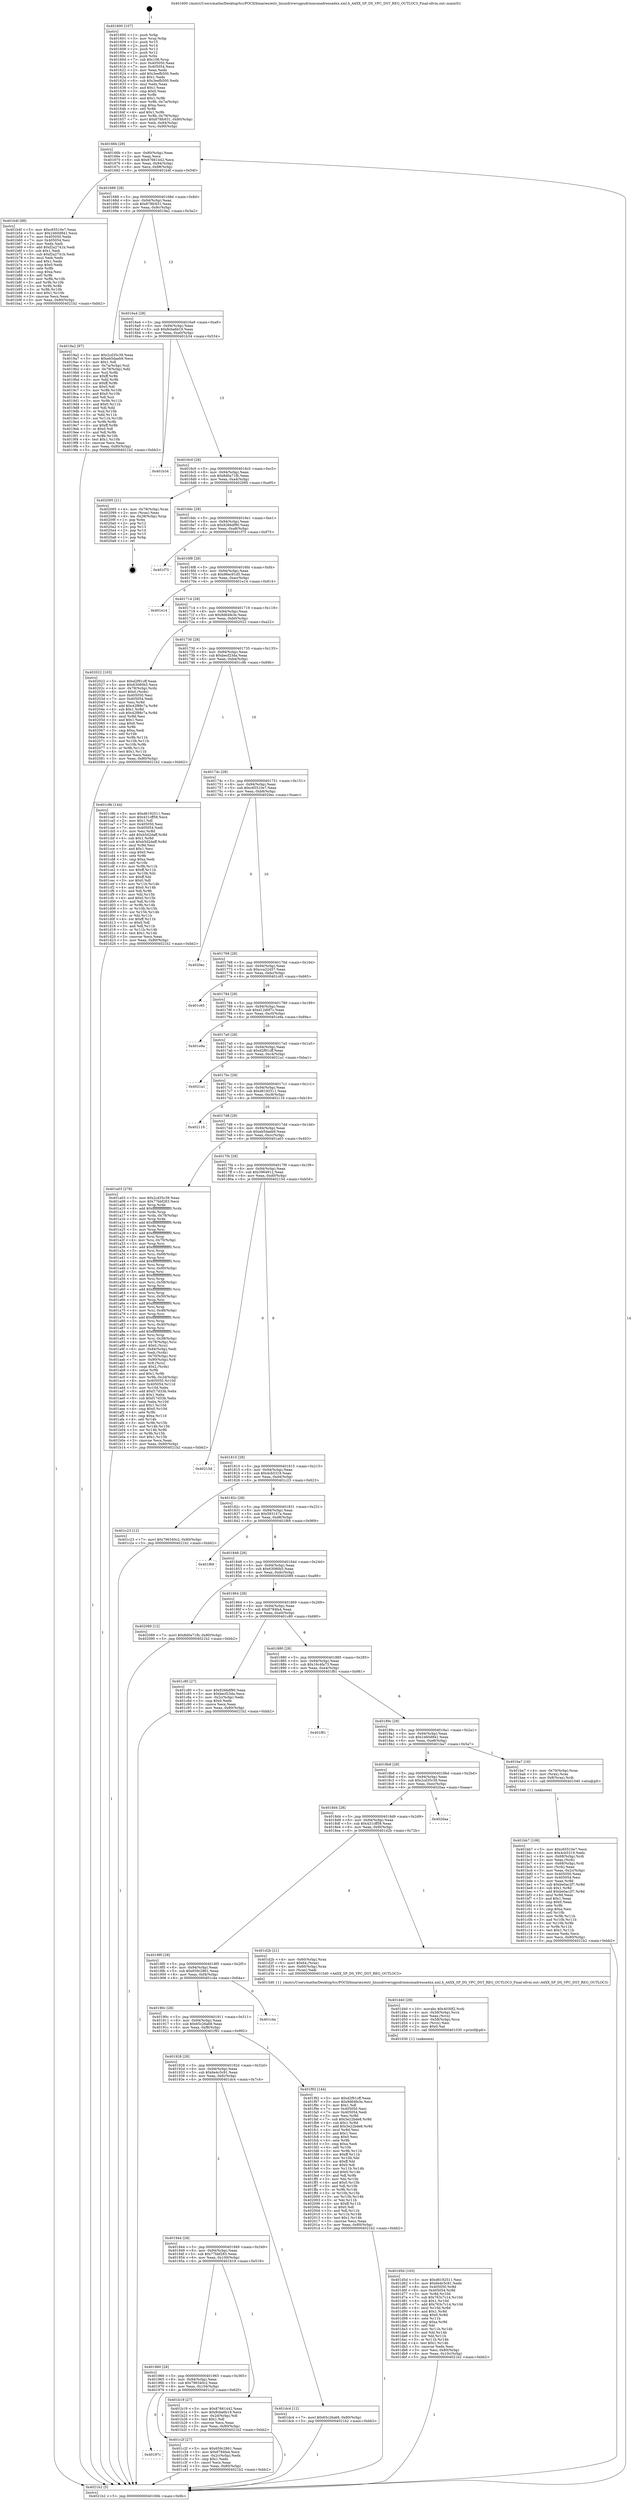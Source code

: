 digraph "0x401600" {
  label = "0x401600 (/mnt/c/Users/mathe/Desktop/tcc/POCII/binaries/extr_linuxdriversgpudrmmsmadrenoa4xx.xml.h_A4XX_SP_DS_VPC_DST_REG_OUTLOC3_Final-ollvm.out::main(0))"
  labelloc = "t"
  node[shape=record]

  Entry [label="",width=0.3,height=0.3,shape=circle,fillcolor=black,style=filled]
  "0x40166b" [label="{
     0x40166b [29]\l
     | [instrs]\l
     &nbsp;&nbsp;0x40166b \<+3\>: mov -0x80(%rbp),%eax\l
     &nbsp;&nbsp;0x40166e \<+2\>: mov %eax,%ecx\l
     &nbsp;&nbsp;0x401670 \<+6\>: sub $0x87661442,%ecx\l
     &nbsp;&nbsp;0x401676 \<+6\>: mov %eax,-0x94(%rbp)\l
     &nbsp;&nbsp;0x40167c \<+6\>: mov %ecx,-0x98(%rbp)\l
     &nbsp;&nbsp;0x401682 \<+6\>: je 0000000000401b4f \<main+0x54f\>\l
  }"]
  "0x401b4f" [label="{
     0x401b4f [88]\l
     | [instrs]\l
     &nbsp;&nbsp;0x401b4f \<+5\>: mov $0xc65510e7,%eax\l
     &nbsp;&nbsp;0x401b54 \<+5\>: mov $0x2460d941,%ecx\l
     &nbsp;&nbsp;0x401b59 \<+7\>: mov 0x405050,%edx\l
     &nbsp;&nbsp;0x401b60 \<+7\>: mov 0x405054,%esi\l
     &nbsp;&nbsp;0x401b67 \<+2\>: mov %edx,%edi\l
     &nbsp;&nbsp;0x401b69 \<+6\>: add $0xf2a2741b,%edi\l
     &nbsp;&nbsp;0x401b6f \<+3\>: sub $0x1,%edi\l
     &nbsp;&nbsp;0x401b72 \<+6\>: sub $0xf2a2741b,%edi\l
     &nbsp;&nbsp;0x401b78 \<+3\>: imul %edi,%edx\l
     &nbsp;&nbsp;0x401b7b \<+3\>: and $0x1,%edx\l
     &nbsp;&nbsp;0x401b7e \<+3\>: cmp $0x0,%edx\l
     &nbsp;&nbsp;0x401b81 \<+4\>: sete %r8b\l
     &nbsp;&nbsp;0x401b85 \<+3\>: cmp $0xa,%esi\l
     &nbsp;&nbsp;0x401b88 \<+4\>: setl %r9b\l
     &nbsp;&nbsp;0x401b8c \<+3\>: mov %r8b,%r10b\l
     &nbsp;&nbsp;0x401b8f \<+3\>: and %r9b,%r10b\l
     &nbsp;&nbsp;0x401b92 \<+3\>: xor %r9b,%r8b\l
     &nbsp;&nbsp;0x401b95 \<+3\>: or %r8b,%r10b\l
     &nbsp;&nbsp;0x401b98 \<+4\>: test $0x1,%r10b\l
     &nbsp;&nbsp;0x401b9c \<+3\>: cmovne %ecx,%eax\l
     &nbsp;&nbsp;0x401b9f \<+3\>: mov %eax,-0x80(%rbp)\l
     &nbsp;&nbsp;0x401ba2 \<+5\>: jmp 00000000004021b2 \<main+0xbb2\>\l
  }"]
  "0x401688" [label="{
     0x401688 [28]\l
     | [instrs]\l
     &nbsp;&nbsp;0x401688 \<+5\>: jmp 000000000040168d \<main+0x8d\>\l
     &nbsp;&nbsp;0x40168d \<+6\>: mov -0x94(%rbp),%eax\l
     &nbsp;&nbsp;0x401693 \<+5\>: sub $0x878fc631,%eax\l
     &nbsp;&nbsp;0x401698 \<+6\>: mov %eax,-0x9c(%rbp)\l
     &nbsp;&nbsp;0x40169e \<+6\>: je 00000000004019a2 \<main+0x3a2\>\l
  }"]
  Exit [label="",width=0.3,height=0.3,shape=circle,fillcolor=black,style=filled,peripheries=2]
  "0x4019a2" [label="{
     0x4019a2 [97]\l
     | [instrs]\l
     &nbsp;&nbsp;0x4019a2 \<+5\>: mov $0x2cd35c39,%eax\l
     &nbsp;&nbsp;0x4019a7 \<+5\>: mov $0xeb5daeb9,%ecx\l
     &nbsp;&nbsp;0x4019ac \<+2\>: mov $0x1,%dl\l
     &nbsp;&nbsp;0x4019ae \<+4\>: mov -0x7a(%rbp),%sil\l
     &nbsp;&nbsp;0x4019b2 \<+4\>: mov -0x79(%rbp),%dil\l
     &nbsp;&nbsp;0x4019b6 \<+3\>: mov %sil,%r8b\l
     &nbsp;&nbsp;0x4019b9 \<+4\>: xor $0xff,%r8b\l
     &nbsp;&nbsp;0x4019bd \<+3\>: mov %dil,%r9b\l
     &nbsp;&nbsp;0x4019c0 \<+4\>: xor $0xff,%r9b\l
     &nbsp;&nbsp;0x4019c4 \<+3\>: xor $0x0,%dl\l
     &nbsp;&nbsp;0x4019c7 \<+3\>: mov %r8b,%r10b\l
     &nbsp;&nbsp;0x4019ca \<+4\>: and $0x0,%r10b\l
     &nbsp;&nbsp;0x4019ce \<+3\>: and %dl,%sil\l
     &nbsp;&nbsp;0x4019d1 \<+3\>: mov %r9b,%r11b\l
     &nbsp;&nbsp;0x4019d4 \<+4\>: and $0x0,%r11b\l
     &nbsp;&nbsp;0x4019d8 \<+3\>: and %dl,%dil\l
     &nbsp;&nbsp;0x4019db \<+3\>: or %sil,%r10b\l
     &nbsp;&nbsp;0x4019de \<+3\>: or %dil,%r11b\l
     &nbsp;&nbsp;0x4019e1 \<+3\>: xor %r11b,%r10b\l
     &nbsp;&nbsp;0x4019e4 \<+3\>: or %r9b,%r8b\l
     &nbsp;&nbsp;0x4019e7 \<+4\>: xor $0xff,%r8b\l
     &nbsp;&nbsp;0x4019eb \<+3\>: or $0x0,%dl\l
     &nbsp;&nbsp;0x4019ee \<+3\>: and %dl,%r8b\l
     &nbsp;&nbsp;0x4019f1 \<+3\>: or %r8b,%r10b\l
     &nbsp;&nbsp;0x4019f4 \<+4\>: test $0x1,%r10b\l
     &nbsp;&nbsp;0x4019f8 \<+3\>: cmovne %ecx,%eax\l
     &nbsp;&nbsp;0x4019fb \<+3\>: mov %eax,-0x80(%rbp)\l
     &nbsp;&nbsp;0x4019fe \<+5\>: jmp 00000000004021b2 \<main+0xbb2\>\l
  }"]
  "0x4016a4" [label="{
     0x4016a4 [28]\l
     | [instrs]\l
     &nbsp;&nbsp;0x4016a4 \<+5\>: jmp 00000000004016a9 \<main+0xa9\>\l
     &nbsp;&nbsp;0x4016a9 \<+6\>: mov -0x94(%rbp),%eax\l
     &nbsp;&nbsp;0x4016af \<+5\>: sub $0x8cba6b19,%eax\l
     &nbsp;&nbsp;0x4016b4 \<+6\>: mov %eax,-0xa0(%rbp)\l
     &nbsp;&nbsp;0x4016ba \<+6\>: je 0000000000401b34 \<main+0x534\>\l
  }"]
  "0x4021b2" [label="{
     0x4021b2 [5]\l
     | [instrs]\l
     &nbsp;&nbsp;0x4021b2 \<+5\>: jmp 000000000040166b \<main+0x6b\>\l
  }"]
  "0x401600" [label="{
     0x401600 [107]\l
     | [instrs]\l
     &nbsp;&nbsp;0x401600 \<+1\>: push %rbp\l
     &nbsp;&nbsp;0x401601 \<+3\>: mov %rsp,%rbp\l
     &nbsp;&nbsp;0x401604 \<+2\>: push %r15\l
     &nbsp;&nbsp;0x401606 \<+2\>: push %r14\l
     &nbsp;&nbsp;0x401608 \<+2\>: push %r13\l
     &nbsp;&nbsp;0x40160a \<+2\>: push %r12\l
     &nbsp;&nbsp;0x40160c \<+1\>: push %rbx\l
     &nbsp;&nbsp;0x40160d \<+7\>: sub $0x108,%rsp\l
     &nbsp;&nbsp;0x401614 \<+7\>: mov 0x405050,%eax\l
     &nbsp;&nbsp;0x40161b \<+7\>: mov 0x405054,%ecx\l
     &nbsp;&nbsp;0x401622 \<+2\>: mov %eax,%edx\l
     &nbsp;&nbsp;0x401624 \<+6\>: add $0x3eefb500,%edx\l
     &nbsp;&nbsp;0x40162a \<+3\>: sub $0x1,%edx\l
     &nbsp;&nbsp;0x40162d \<+6\>: sub $0x3eefb500,%edx\l
     &nbsp;&nbsp;0x401633 \<+3\>: imul %edx,%eax\l
     &nbsp;&nbsp;0x401636 \<+3\>: and $0x1,%eax\l
     &nbsp;&nbsp;0x401639 \<+3\>: cmp $0x0,%eax\l
     &nbsp;&nbsp;0x40163c \<+4\>: sete %r8b\l
     &nbsp;&nbsp;0x401640 \<+4\>: and $0x1,%r8b\l
     &nbsp;&nbsp;0x401644 \<+4\>: mov %r8b,-0x7a(%rbp)\l
     &nbsp;&nbsp;0x401648 \<+3\>: cmp $0xa,%ecx\l
     &nbsp;&nbsp;0x40164b \<+4\>: setl %r8b\l
     &nbsp;&nbsp;0x40164f \<+4\>: and $0x1,%r8b\l
     &nbsp;&nbsp;0x401653 \<+4\>: mov %r8b,-0x79(%rbp)\l
     &nbsp;&nbsp;0x401657 \<+7\>: movl $0x878fc631,-0x80(%rbp)\l
     &nbsp;&nbsp;0x40165e \<+6\>: mov %edi,-0x84(%rbp)\l
     &nbsp;&nbsp;0x401664 \<+7\>: mov %rsi,-0x90(%rbp)\l
  }"]
  "0x401d5d" [label="{
     0x401d5d [103]\l
     | [instrs]\l
     &nbsp;&nbsp;0x401d5d \<+5\>: mov $0xd6192511,%esi\l
     &nbsp;&nbsp;0x401d62 \<+5\>: mov $0x6e4c5c91,%edx\l
     &nbsp;&nbsp;0x401d67 \<+8\>: mov 0x405050,%r8d\l
     &nbsp;&nbsp;0x401d6f \<+8\>: mov 0x405054,%r9d\l
     &nbsp;&nbsp;0x401d77 \<+3\>: mov %r8d,%r10d\l
     &nbsp;&nbsp;0x401d7a \<+7\>: sub $0x763c7c14,%r10d\l
     &nbsp;&nbsp;0x401d81 \<+4\>: sub $0x1,%r10d\l
     &nbsp;&nbsp;0x401d85 \<+7\>: add $0x763c7c14,%r10d\l
     &nbsp;&nbsp;0x401d8c \<+4\>: imul %r10d,%r8d\l
     &nbsp;&nbsp;0x401d90 \<+4\>: and $0x1,%r8d\l
     &nbsp;&nbsp;0x401d94 \<+4\>: cmp $0x0,%r8d\l
     &nbsp;&nbsp;0x401d98 \<+4\>: sete %r11b\l
     &nbsp;&nbsp;0x401d9c \<+4\>: cmp $0xa,%r9d\l
     &nbsp;&nbsp;0x401da0 \<+3\>: setl %bl\l
     &nbsp;&nbsp;0x401da3 \<+3\>: mov %r11b,%r14b\l
     &nbsp;&nbsp;0x401da6 \<+3\>: and %bl,%r14b\l
     &nbsp;&nbsp;0x401da9 \<+3\>: xor %bl,%r11b\l
     &nbsp;&nbsp;0x401dac \<+3\>: or %r11b,%r14b\l
     &nbsp;&nbsp;0x401daf \<+4\>: test $0x1,%r14b\l
     &nbsp;&nbsp;0x401db3 \<+3\>: cmovne %edx,%esi\l
     &nbsp;&nbsp;0x401db6 \<+3\>: mov %esi,-0x80(%rbp)\l
     &nbsp;&nbsp;0x401db9 \<+6\>: mov %eax,-0x10c(%rbp)\l
     &nbsp;&nbsp;0x401dbf \<+5\>: jmp 00000000004021b2 \<main+0xbb2\>\l
  }"]
  "0x401b34" [label="{
     0x401b34\l
  }", style=dashed]
  "0x4016c0" [label="{
     0x4016c0 [28]\l
     | [instrs]\l
     &nbsp;&nbsp;0x4016c0 \<+5\>: jmp 00000000004016c5 \<main+0xc5\>\l
     &nbsp;&nbsp;0x4016c5 \<+6\>: mov -0x94(%rbp),%eax\l
     &nbsp;&nbsp;0x4016cb \<+5\>: sub $0x8d0a71fb,%eax\l
     &nbsp;&nbsp;0x4016d0 \<+6\>: mov %eax,-0xa4(%rbp)\l
     &nbsp;&nbsp;0x4016d6 \<+6\>: je 0000000000402095 \<main+0xa95\>\l
  }"]
  "0x401d40" [label="{
     0x401d40 [29]\l
     | [instrs]\l
     &nbsp;&nbsp;0x401d40 \<+10\>: movabs $0x4030f2,%rdi\l
     &nbsp;&nbsp;0x401d4a \<+4\>: mov -0x58(%rbp),%rcx\l
     &nbsp;&nbsp;0x401d4e \<+2\>: mov %eax,(%rcx)\l
     &nbsp;&nbsp;0x401d50 \<+4\>: mov -0x58(%rbp),%rcx\l
     &nbsp;&nbsp;0x401d54 \<+2\>: mov (%rcx),%esi\l
     &nbsp;&nbsp;0x401d56 \<+2\>: mov $0x0,%al\l
     &nbsp;&nbsp;0x401d58 \<+5\>: call 0000000000401030 \<printf@plt\>\l
     | [calls]\l
     &nbsp;&nbsp;0x401030 \{1\} (unknown)\l
  }"]
  "0x402095" [label="{
     0x402095 [21]\l
     | [instrs]\l
     &nbsp;&nbsp;0x402095 \<+4\>: mov -0x78(%rbp),%rax\l
     &nbsp;&nbsp;0x402099 \<+2\>: mov (%rax),%eax\l
     &nbsp;&nbsp;0x40209b \<+4\>: lea -0x28(%rbp),%rsp\l
     &nbsp;&nbsp;0x40209f \<+1\>: pop %rbx\l
     &nbsp;&nbsp;0x4020a0 \<+2\>: pop %r12\l
     &nbsp;&nbsp;0x4020a2 \<+2\>: pop %r13\l
     &nbsp;&nbsp;0x4020a4 \<+2\>: pop %r14\l
     &nbsp;&nbsp;0x4020a6 \<+2\>: pop %r15\l
     &nbsp;&nbsp;0x4020a8 \<+1\>: pop %rbp\l
     &nbsp;&nbsp;0x4020a9 \<+1\>: ret\l
  }"]
  "0x4016dc" [label="{
     0x4016dc [28]\l
     | [instrs]\l
     &nbsp;&nbsp;0x4016dc \<+5\>: jmp 00000000004016e1 \<main+0xe1\>\l
     &nbsp;&nbsp;0x4016e1 \<+6\>: mov -0x94(%rbp),%eax\l
     &nbsp;&nbsp;0x4016e7 \<+5\>: sub $0x9266df90,%eax\l
     &nbsp;&nbsp;0x4016ec \<+6\>: mov %eax,-0xa8(%rbp)\l
     &nbsp;&nbsp;0x4016f2 \<+6\>: je 0000000000401f75 \<main+0x975\>\l
  }"]
  "0x40197c" [label="{
     0x40197c\l
  }", style=dashed]
  "0x401f75" [label="{
     0x401f75\l
  }", style=dashed]
  "0x4016f8" [label="{
     0x4016f8 [28]\l
     | [instrs]\l
     &nbsp;&nbsp;0x4016f8 \<+5\>: jmp 00000000004016fd \<main+0xfd\>\l
     &nbsp;&nbsp;0x4016fd \<+6\>: mov -0x94(%rbp),%eax\l
     &nbsp;&nbsp;0x401703 \<+5\>: sub $0x96ec91d5,%eax\l
     &nbsp;&nbsp;0x401708 \<+6\>: mov %eax,-0xac(%rbp)\l
     &nbsp;&nbsp;0x40170e \<+6\>: je 0000000000401e14 \<main+0x814\>\l
  }"]
  "0x401c2f" [label="{
     0x401c2f [27]\l
     | [instrs]\l
     &nbsp;&nbsp;0x401c2f \<+5\>: mov $0x659c2861,%eax\l
     &nbsp;&nbsp;0x401c34 \<+5\>: mov $0x8784fa4,%ecx\l
     &nbsp;&nbsp;0x401c39 \<+3\>: mov -0x2c(%rbp),%edx\l
     &nbsp;&nbsp;0x401c3c \<+3\>: cmp $0x1,%edx\l
     &nbsp;&nbsp;0x401c3f \<+3\>: cmovl %ecx,%eax\l
     &nbsp;&nbsp;0x401c42 \<+3\>: mov %eax,-0x80(%rbp)\l
     &nbsp;&nbsp;0x401c45 \<+5\>: jmp 00000000004021b2 \<main+0xbb2\>\l
  }"]
  "0x401e14" [label="{
     0x401e14\l
  }", style=dashed]
  "0x401714" [label="{
     0x401714 [28]\l
     | [instrs]\l
     &nbsp;&nbsp;0x401714 \<+5\>: jmp 0000000000401719 \<main+0x119\>\l
     &nbsp;&nbsp;0x401719 \<+6\>: mov -0x94(%rbp),%eax\l
     &nbsp;&nbsp;0x40171f \<+5\>: sub $0x9d64fe3e,%eax\l
     &nbsp;&nbsp;0x401724 \<+6\>: mov %eax,-0xb0(%rbp)\l
     &nbsp;&nbsp;0x40172a \<+6\>: je 0000000000402022 \<main+0xa22\>\l
  }"]
  "0x401bb7" [label="{
     0x401bb7 [108]\l
     | [instrs]\l
     &nbsp;&nbsp;0x401bb7 \<+5\>: mov $0xc65510e7,%ecx\l
     &nbsp;&nbsp;0x401bbc \<+5\>: mov $0x4cb5319,%edx\l
     &nbsp;&nbsp;0x401bc1 \<+4\>: mov -0x68(%rbp),%rdi\l
     &nbsp;&nbsp;0x401bc5 \<+2\>: mov %eax,(%rdi)\l
     &nbsp;&nbsp;0x401bc7 \<+4\>: mov -0x68(%rbp),%rdi\l
     &nbsp;&nbsp;0x401bcb \<+2\>: mov (%rdi),%eax\l
     &nbsp;&nbsp;0x401bcd \<+3\>: mov %eax,-0x2c(%rbp)\l
     &nbsp;&nbsp;0x401bd0 \<+7\>: mov 0x405050,%eax\l
     &nbsp;&nbsp;0x401bd7 \<+7\>: mov 0x405054,%esi\l
     &nbsp;&nbsp;0x401bde \<+3\>: mov %eax,%r8d\l
     &nbsp;&nbsp;0x401be1 \<+7\>: sub $0xbe0ac2f7,%r8d\l
     &nbsp;&nbsp;0x401be8 \<+4\>: sub $0x1,%r8d\l
     &nbsp;&nbsp;0x401bec \<+7\>: add $0xbe0ac2f7,%r8d\l
     &nbsp;&nbsp;0x401bf3 \<+4\>: imul %r8d,%eax\l
     &nbsp;&nbsp;0x401bf7 \<+3\>: and $0x1,%eax\l
     &nbsp;&nbsp;0x401bfa \<+3\>: cmp $0x0,%eax\l
     &nbsp;&nbsp;0x401bfd \<+4\>: sete %r9b\l
     &nbsp;&nbsp;0x401c01 \<+3\>: cmp $0xa,%esi\l
     &nbsp;&nbsp;0x401c04 \<+4\>: setl %r10b\l
     &nbsp;&nbsp;0x401c08 \<+3\>: mov %r9b,%r11b\l
     &nbsp;&nbsp;0x401c0b \<+3\>: and %r10b,%r11b\l
     &nbsp;&nbsp;0x401c0e \<+3\>: xor %r10b,%r9b\l
     &nbsp;&nbsp;0x401c11 \<+3\>: or %r9b,%r11b\l
     &nbsp;&nbsp;0x401c14 \<+4\>: test $0x1,%r11b\l
     &nbsp;&nbsp;0x401c18 \<+3\>: cmovne %edx,%ecx\l
     &nbsp;&nbsp;0x401c1b \<+3\>: mov %ecx,-0x80(%rbp)\l
     &nbsp;&nbsp;0x401c1e \<+5\>: jmp 00000000004021b2 \<main+0xbb2\>\l
  }"]
  "0x402022" [label="{
     0x402022 [103]\l
     | [instrs]\l
     &nbsp;&nbsp;0x402022 \<+5\>: mov $0xd2f91cff,%eax\l
     &nbsp;&nbsp;0x402027 \<+5\>: mov $0x63080b5,%ecx\l
     &nbsp;&nbsp;0x40202c \<+4\>: mov -0x78(%rbp),%rdx\l
     &nbsp;&nbsp;0x402030 \<+6\>: movl $0x0,(%rdx)\l
     &nbsp;&nbsp;0x402036 \<+7\>: mov 0x405050,%esi\l
     &nbsp;&nbsp;0x40203d \<+7\>: mov 0x405054,%edi\l
     &nbsp;&nbsp;0x402044 \<+3\>: mov %esi,%r8d\l
     &nbsp;&nbsp;0x402047 \<+7\>: add $0x42f88c7a,%r8d\l
     &nbsp;&nbsp;0x40204e \<+4\>: sub $0x1,%r8d\l
     &nbsp;&nbsp;0x402052 \<+7\>: sub $0x42f88c7a,%r8d\l
     &nbsp;&nbsp;0x402059 \<+4\>: imul %r8d,%esi\l
     &nbsp;&nbsp;0x40205d \<+3\>: and $0x1,%esi\l
     &nbsp;&nbsp;0x402060 \<+3\>: cmp $0x0,%esi\l
     &nbsp;&nbsp;0x402063 \<+4\>: sete %r9b\l
     &nbsp;&nbsp;0x402067 \<+3\>: cmp $0xa,%edi\l
     &nbsp;&nbsp;0x40206a \<+4\>: setl %r10b\l
     &nbsp;&nbsp;0x40206e \<+3\>: mov %r9b,%r11b\l
     &nbsp;&nbsp;0x402071 \<+3\>: and %r10b,%r11b\l
     &nbsp;&nbsp;0x402074 \<+3\>: xor %r10b,%r9b\l
     &nbsp;&nbsp;0x402077 \<+3\>: or %r9b,%r11b\l
     &nbsp;&nbsp;0x40207a \<+4\>: test $0x1,%r11b\l
     &nbsp;&nbsp;0x40207e \<+3\>: cmovne %ecx,%eax\l
     &nbsp;&nbsp;0x402081 \<+3\>: mov %eax,-0x80(%rbp)\l
     &nbsp;&nbsp;0x402084 \<+5\>: jmp 00000000004021b2 \<main+0xbb2\>\l
  }"]
  "0x401730" [label="{
     0x401730 [28]\l
     | [instrs]\l
     &nbsp;&nbsp;0x401730 \<+5\>: jmp 0000000000401735 \<main+0x135\>\l
     &nbsp;&nbsp;0x401735 \<+6\>: mov -0x94(%rbp),%eax\l
     &nbsp;&nbsp;0x40173b \<+5\>: sub $0xbecf23da,%eax\l
     &nbsp;&nbsp;0x401740 \<+6\>: mov %eax,-0xb4(%rbp)\l
     &nbsp;&nbsp;0x401746 \<+6\>: je 0000000000401c9b \<main+0x69b\>\l
  }"]
  "0x401960" [label="{
     0x401960 [28]\l
     | [instrs]\l
     &nbsp;&nbsp;0x401960 \<+5\>: jmp 0000000000401965 \<main+0x365\>\l
     &nbsp;&nbsp;0x401965 \<+6\>: mov -0x94(%rbp),%eax\l
     &nbsp;&nbsp;0x40196b \<+5\>: sub $0x796340c2,%eax\l
     &nbsp;&nbsp;0x401970 \<+6\>: mov %eax,-0x104(%rbp)\l
     &nbsp;&nbsp;0x401976 \<+6\>: je 0000000000401c2f \<main+0x62f\>\l
  }"]
  "0x401c9b" [label="{
     0x401c9b [144]\l
     | [instrs]\l
     &nbsp;&nbsp;0x401c9b \<+5\>: mov $0xd6192511,%eax\l
     &nbsp;&nbsp;0x401ca0 \<+5\>: mov $0x431cff58,%ecx\l
     &nbsp;&nbsp;0x401ca5 \<+2\>: mov $0x1,%dl\l
     &nbsp;&nbsp;0x401ca7 \<+7\>: mov 0x405050,%esi\l
     &nbsp;&nbsp;0x401cae \<+7\>: mov 0x405054,%edi\l
     &nbsp;&nbsp;0x401cb5 \<+3\>: mov %esi,%r8d\l
     &nbsp;&nbsp;0x401cb8 \<+7\>: add $0xb5d2daff,%r8d\l
     &nbsp;&nbsp;0x401cbf \<+4\>: sub $0x1,%r8d\l
     &nbsp;&nbsp;0x401cc3 \<+7\>: sub $0xb5d2daff,%r8d\l
     &nbsp;&nbsp;0x401cca \<+4\>: imul %r8d,%esi\l
     &nbsp;&nbsp;0x401cce \<+3\>: and $0x1,%esi\l
     &nbsp;&nbsp;0x401cd1 \<+3\>: cmp $0x0,%esi\l
     &nbsp;&nbsp;0x401cd4 \<+4\>: sete %r9b\l
     &nbsp;&nbsp;0x401cd8 \<+3\>: cmp $0xa,%edi\l
     &nbsp;&nbsp;0x401cdb \<+4\>: setl %r10b\l
     &nbsp;&nbsp;0x401cdf \<+3\>: mov %r9b,%r11b\l
     &nbsp;&nbsp;0x401ce2 \<+4\>: xor $0xff,%r11b\l
     &nbsp;&nbsp;0x401ce6 \<+3\>: mov %r10b,%bl\l
     &nbsp;&nbsp;0x401ce9 \<+3\>: xor $0xff,%bl\l
     &nbsp;&nbsp;0x401cec \<+3\>: xor $0x0,%dl\l
     &nbsp;&nbsp;0x401cef \<+3\>: mov %r11b,%r14b\l
     &nbsp;&nbsp;0x401cf2 \<+4\>: and $0x0,%r14b\l
     &nbsp;&nbsp;0x401cf6 \<+3\>: and %dl,%r9b\l
     &nbsp;&nbsp;0x401cf9 \<+3\>: mov %bl,%r15b\l
     &nbsp;&nbsp;0x401cfc \<+4\>: and $0x0,%r15b\l
     &nbsp;&nbsp;0x401d00 \<+3\>: and %dl,%r10b\l
     &nbsp;&nbsp;0x401d03 \<+3\>: or %r9b,%r14b\l
     &nbsp;&nbsp;0x401d06 \<+3\>: or %r10b,%r15b\l
     &nbsp;&nbsp;0x401d09 \<+3\>: xor %r15b,%r14b\l
     &nbsp;&nbsp;0x401d0c \<+3\>: or %bl,%r11b\l
     &nbsp;&nbsp;0x401d0f \<+4\>: xor $0xff,%r11b\l
     &nbsp;&nbsp;0x401d13 \<+3\>: or $0x0,%dl\l
     &nbsp;&nbsp;0x401d16 \<+3\>: and %dl,%r11b\l
     &nbsp;&nbsp;0x401d19 \<+3\>: or %r11b,%r14b\l
     &nbsp;&nbsp;0x401d1c \<+4\>: test $0x1,%r14b\l
     &nbsp;&nbsp;0x401d20 \<+3\>: cmovne %ecx,%eax\l
     &nbsp;&nbsp;0x401d23 \<+3\>: mov %eax,-0x80(%rbp)\l
     &nbsp;&nbsp;0x401d26 \<+5\>: jmp 00000000004021b2 \<main+0xbb2\>\l
  }"]
  "0x40174c" [label="{
     0x40174c [28]\l
     | [instrs]\l
     &nbsp;&nbsp;0x40174c \<+5\>: jmp 0000000000401751 \<main+0x151\>\l
     &nbsp;&nbsp;0x401751 \<+6\>: mov -0x94(%rbp),%eax\l
     &nbsp;&nbsp;0x401757 \<+5\>: sub $0xc65510e7,%eax\l
     &nbsp;&nbsp;0x40175c \<+6\>: mov %eax,-0xb8(%rbp)\l
     &nbsp;&nbsp;0x401762 \<+6\>: je 00000000004020ec \<main+0xaec\>\l
  }"]
  "0x401b19" [label="{
     0x401b19 [27]\l
     | [instrs]\l
     &nbsp;&nbsp;0x401b19 \<+5\>: mov $0x87661442,%eax\l
     &nbsp;&nbsp;0x401b1e \<+5\>: mov $0x8cba6b19,%ecx\l
     &nbsp;&nbsp;0x401b23 \<+3\>: mov -0x2d(%rbp),%dl\l
     &nbsp;&nbsp;0x401b26 \<+3\>: test $0x1,%dl\l
     &nbsp;&nbsp;0x401b29 \<+3\>: cmovne %ecx,%eax\l
     &nbsp;&nbsp;0x401b2c \<+3\>: mov %eax,-0x80(%rbp)\l
     &nbsp;&nbsp;0x401b2f \<+5\>: jmp 00000000004021b2 \<main+0xbb2\>\l
  }"]
  "0x4020ec" [label="{
     0x4020ec\l
  }", style=dashed]
  "0x401768" [label="{
     0x401768 [28]\l
     | [instrs]\l
     &nbsp;&nbsp;0x401768 \<+5\>: jmp 000000000040176d \<main+0x16d\>\l
     &nbsp;&nbsp;0x40176d \<+6\>: mov -0x94(%rbp),%eax\l
     &nbsp;&nbsp;0x401773 \<+5\>: sub $0xcca22457,%eax\l
     &nbsp;&nbsp;0x401778 \<+6\>: mov %eax,-0xbc(%rbp)\l
     &nbsp;&nbsp;0x40177e \<+6\>: je 0000000000401c65 \<main+0x665\>\l
  }"]
  "0x401944" [label="{
     0x401944 [28]\l
     | [instrs]\l
     &nbsp;&nbsp;0x401944 \<+5\>: jmp 0000000000401949 \<main+0x349\>\l
     &nbsp;&nbsp;0x401949 \<+6\>: mov -0x94(%rbp),%eax\l
     &nbsp;&nbsp;0x40194f \<+5\>: sub $0x77bbf283,%eax\l
     &nbsp;&nbsp;0x401954 \<+6\>: mov %eax,-0x100(%rbp)\l
     &nbsp;&nbsp;0x40195a \<+6\>: je 0000000000401b19 \<main+0x519\>\l
  }"]
  "0x401c65" [label="{
     0x401c65\l
  }", style=dashed]
  "0x401784" [label="{
     0x401784 [28]\l
     | [instrs]\l
     &nbsp;&nbsp;0x401784 \<+5\>: jmp 0000000000401789 \<main+0x189\>\l
     &nbsp;&nbsp;0x401789 \<+6\>: mov -0x94(%rbp),%eax\l
     &nbsp;&nbsp;0x40178f \<+5\>: sub $0xd12d0f7c,%eax\l
     &nbsp;&nbsp;0x401794 \<+6\>: mov %eax,-0xc0(%rbp)\l
     &nbsp;&nbsp;0x40179a \<+6\>: je 0000000000401e9a \<main+0x89a\>\l
  }"]
  "0x401dc4" [label="{
     0x401dc4 [12]\l
     | [instrs]\l
     &nbsp;&nbsp;0x401dc4 \<+7\>: movl $0x65c26a68,-0x80(%rbp)\l
     &nbsp;&nbsp;0x401dcb \<+5\>: jmp 00000000004021b2 \<main+0xbb2\>\l
  }"]
  "0x401e9a" [label="{
     0x401e9a\l
  }", style=dashed]
  "0x4017a0" [label="{
     0x4017a0 [28]\l
     | [instrs]\l
     &nbsp;&nbsp;0x4017a0 \<+5\>: jmp 00000000004017a5 \<main+0x1a5\>\l
     &nbsp;&nbsp;0x4017a5 \<+6\>: mov -0x94(%rbp),%eax\l
     &nbsp;&nbsp;0x4017ab \<+5\>: sub $0xd2f91cff,%eax\l
     &nbsp;&nbsp;0x4017b0 \<+6\>: mov %eax,-0xc4(%rbp)\l
     &nbsp;&nbsp;0x4017b6 \<+6\>: je 00000000004021a1 \<main+0xba1\>\l
  }"]
  "0x401928" [label="{
     0x401928 [28]\l
     | [instrs]\l
     &nbsp;&nbsp;0x401928 \<+5\>: jmp 000000000040192d \<main+0x32d\>\l
     &nbsp;&nbsp;0x40192d \<+6\>: mov -0x94(%rbp),%eax\l
     &nbsp;&nbsp;0x401933 \<+5\>: sub $0x6e4c5c91,%eax\l
     &nbsp;&nbsp;0x401938 \<+6\>: mov %eax,-0xfc(%rbp)\l
     &nbsp;&nbsp;0x40193e \<+6\>: je 0000000000401dc4 \<main+0x7c4\>\l
  }"]
  "0x4021a1" [label="{
     0x4021a1\l
  }", style=dashed]
  "0x4017bc" [label="{
     0x4017bc [28]\l
     | [instrs]\l
     &nbsp;&nbsp;0x4017bc \<+5\>: jmp 00000000004017c1 \<main+0x1c1\>\l
     &nbsp;&nbsp;0x4017c1 \<+6\>: mov -0x94(%rbp),%eax\l
     &nbsp;&nbsp;0x4017c7 \<+5\>: sub $0xd6192511,%eax\l
     &nbsp;&nbsp;0x4017cc \<+6\>: mov %eax,-0xc8(%rbp)\l
     &nbsp;&nbsp;0x4017d2 \<+6\>: je 0000000000402119 \<main+0xb19\>\l
  }"]
  "0x401f92" [label="{
     0x401f92 [144]\l
     | [instrs]\l
     &nbsp;&nbsp;0x401f92 \<+5\>: mov $0xd2f91cff,%eax\l
     &nbsp;&nbsp;0x401f97 \<+5\>: mov $0x9d64fe3e,%ecx\l
     &nbsp;&nbsp;0x401f9c \<+2\>: mov $0x1,%dl\l
     &nbsp;&nbsp;0x401f9e \<+7\>: mov 0x405050,%esi\l
     &nbsp;&nbsp;0x401fa5 \<+7\>: mov 0x405054,%edi\l
     &nbsp;&nbsp;0x401fac \<+3\>: mov %esi,%r8d\l
     &nbsp;&nbsp;0x401faf \<+7\>: sub $0x3e22bde8,%r8d\l
     &nbsp;&nbsp;0x401fb6 \<+4\>: sub $0x1,%r8d\l
     &nbsp;&nbsp;0x401fba \<+7\>: add $0x3e22bde8,%r8d\l
     &nbsp;&nbsp;0x401fc1 \<+4\>: imul %r8d,%esi\l
     &nbsp;&nbsp;0x401fc5 \<+3\>: and $0x1,%esi\l
     &nbsp;&nbsp;0x401fc8 \<+3\>: cmp $0x0,%esi\l
     &nbsp;&nbsp;0x401fcb \<+4\>: sete %r9b\l
     &nbsp;&nbsp;0x401fcf \<+3\>: cmp $0xa,%edi\l
     &nbsp;&nbsp;0x401fd2 \<+4\>: setl %r10b\l
     &nbsp;&nbsp;0x401fd6 \<+3\>: mov %r9b,%r11b\l
     &nbsp;&nbsp;0x401fd9 \<+4\>: xor $0xff,%r11b\l
     &nbsp;&nbsp;0x401fdd \<+3\>: mov %r10b,%bl\l
     &nbsp;&nbsp;0x401fe0 \<+3\>: xor $0xff,%bl\l
     &nbsp;&nbsp;0x401fe3 \<+3\>: xor $0x0,%dl\l
     &nbsp;&nbsp;0x401fe6 \<+3\>: mov %r11b,%r14b\l
     &nbsp;&nbsp;0x401fe9 \<+4\>: and $0x0,%r14b\l
     &nbsp;&nbsp;0x401fed \<+3\>: and %dl,%r9b\l
     &nbsp;&nbsp;0x401ff0 \<+3\>: mov %bl,%r15b\l
     &nbsp;&nbsp;0x401ff3 \<+4\>: and $0x0,%r15b\l
     &nbsp;&nbsp;0x401ff7 \<+3\>: and %dl,%r10b\l
     &nbsp;&nbsp;0x401ffa \<+3\>: or %r9b,%r14b\l
     &nbsp;&nbsp;0x401ffd \<+3\>: or %r10b,%r15b\l
     &nbsp;&nbsp;0x402000 \<+3\>: xor %r15b,%r14b\l
     &nbsp;&nbsp;0x402003 \<+3\>: or %bl,%r11b\l
     &nbsp;&nbsp;0x402006 \<+4\>: xor $0xff,%r11b\l
     &nbsp;&nbsp;0x40200a \<+3\>: or $0x0,%dl\l
     &nbsp;&nbsp;0x40200d \<+3\>: and %dl,%r11b\l
     &nbsp;&nbsp;0x402010 \<+3\>: or %r11b,%r14b\l
     &nbsp;&nbsp;0x402013 \<+4\>: test $0x1,%r14b\l
     &nbsp;&nbsp;0x402017 \<+3\>: cmovne %ecx,%eax\l
     &nbsp;&nbsp;0x40201a \<+3\>: mov %eax,-0x80(%rbp)\l
     &nbsp;&nbsp;0x40201d \<+5\>: jmp 00000000004021b2 \<main+0xbb2\>\l
  }"]
  "0x402119" [label="{
     0x402119\l
  }", style=dashed]
  "0x4017d8" [label="{
     0x4017d8 [28]\l
     | [instrs]\l
     &nbsp;&nbsp;0x4017d8 \<+5\>: jmp 00000000004017dd \<main+0x1dd\>\l
     &nbsp;&nbsp;0x4017dd \<+6\>: mov -0x94(%rbp),%eax\l
     &nbsp;&nbsp;0x4017e3 \<+5\>: sub $0xeb5daeb9,%eax\l
     &nbsp;&nbsp;0x4017e8 \<+6\>: mov %eax,-0xcc(%rbp)\l
     &nbsp;&nbsp;0x4017ee \<+6\>: je 0000000000401a03 \<main+0x403\>\l
  }"]
  "0x40190c" [label="{
     0x40190c [28]\l
     | [instrs]\l
     &nbsp;&nbsp;0x40190c \<+5\>: jmp 0000000000401911 \<main+0x311\>\l
     &nbsp;&nbsp;0x401911 \<+6\>: mov -0x94(%rbp),%eax\l
     &nbsp;&nbsp;0x401917 \<+5\>: sub $0x65c26a68,%eax\l
     &nbsp;&nbsp;0x40191c \<+6\>: mov %eax,-0xf8(%rbp)\l
     &nbsp;&nbsp;0x401922 \<+6\>: je 0000000000401f92 \<main+0x992\>\l
  }"]
  "0x401a03" [label="{
     0x401a03 [278]\l
     | [instrs]\l
     &nbsp;&nbsp;0x401a03 \<+5\>: mov $0x2cd35c39,%eax\l
     &nbsp;&nbsp;0x401a08 \<+5\>: mov $0x77bbf283,%ecx\l
     &nbsp;&nbsp;0x401a0d \<+3\>: mov %rsp,%rdx\l
     &nbsp;&nbsp;0x401a10 \<+4\>: add $0xfffffffffffffff0,%rdx\l
     &nbsp;&nbsp;0x401a14 \<+3\>: mov %rdx,%rsp\l
     &nbsp;&nbsp;0x401a17 \<+4\>: mov %rdx,-0x78(%rbp)\l
     &nbsp;&nbsp;0x401a1b \<+3\>: mov %rsp,%rdx\l
     &nbsp;&nbsp;0x401a1e \<+4\>: add $0xfffffffffffffff0,%rdx\l
     &nbsp;&nbsp;0x401a22 \<+3\>: mov %rdx,%rsp\l
     &nbsp;&nbsp;0x401a25 \<+3\>: mov %rsp,%rsi\l
     &nbsp;&nbsp;0x401a28 \<+4\>: add $0xfffffffffffffff0,%rsi\l
     &nbsp;&nbsp;0x401a2c \<+3\>: mov %rsi,%rsp\l
     &nbsp;&nbsp;0x401a2f \<+4\>: mov %rsi,-0x70(%rbp)\l
     &nbsp;&nbsp;0x401a33 \<+3\>: mov %rsp,%rsi\l
     &nbsp;&nbsp;0x401a36 \<+4\>: add $0xfffffffffffffff0,%rsi\l
     &nbsp;&nbsp;0x401a3a \<+3\>: mov %rsi,%rsp\l
     &nbsp;&nbsp;0x401a3d \<+4\>: mov %rsi,-0x68(%rbp)\l
     &nbsp;&nbsp;0x401a41 \<+3\>: mov %rsp,%rsi\l
     &nbsp;&nbsp;0x401a44 \<+4\>: add $0xfffffffffffffff0,%rsi\l
     &nbsp;&nbsp;0x401a48 \<+3\>: mov %rsi,%rsp\l
     &nbsp;&nbsp;0x401a4b \<+4\>: mov %rsi,-0x60(%rbp)\l
     &nbsp;&nbsp;0x401a4f \<+3\>: mov %rsp,%rsi\l
     &nbsp;&nbsp;0x401a52 \<+4\>: add $0xfffffffffffffff0,%rsi\l
     &nbsp;&nbsp;0x401a56 \<+3\>: mov %rsi,%rsp\l
     &nbsp;&nbsp;0x401a59 \<+4\>: mov %rsi,-0x58(%rbp)\l
     &nbsp;&nbsp;0x401a5d \<+3\>: mov %rsp,%rsi\l
     &nbsp;&nbsp;0x401a60 \<+4\>: add $0xfffffffffffffff0,%rsi\l
     &nbsp;&nbsp;0x401a64 \<+3\>: mov %rsi,%rsp\l
     &nbsp;&nbsp;0x401a67 \<+4\>: mov %rsi,-0x50(%rbp)\l
     &nbsp;&nbsp;0x401a6b \<+3\>: mov %rsp,%rsi\l
     &nbsp;&nbsp;0x401a6e \<+4\>: add $0xfffffffffffffff0,%rsi\l
     &nbsp;&nbsp;0x401a72 \<+3\>: mov %rsi,%rsp\l
     &nbsp;&nbsp;0x401a75 \<+4\>: mov %rsi,-0x48(%rbp)\l
     &nbsp;&nbsp;0x401a79 \<+3\>: mov %rsp,%rsi\l
     &nbsp;&nbsp;0x401a7c \<+4\>: add $0xfffffffffffffff0,%rsi\l
     &nbsp;&nbsp;0x401a80 \<+3\>: mov %rsi,%rsp\l
     &nbsp;&nbsp;0x401a83 \<+4\>: mov %rsi,-0x40(%rbp)\l
     &nbsp;&nbsp;0x401a87 \<+3\>: mov %rsp,%rsi\l
     &nbsp;&nbsp;0x401a8a \<+4\>: add $0xfffffffffffffff0,%rsi\l
     &nbsp;&nbsp;0x401a8e \<+3\>: mov %rsi,%rsp\l
     &nbsp;&nbsp;0x401a91 \<+4\>: mov %rsi,-0x38(%rbp)\l
     &nbsp;&nbsp;0x401a95 \<+4\>: mov -0x78(%rbp),%rsi\l
     &nbsp;&nbsp;0x401a99 \<+6\>: movl $0x0,(%rsi)\l
     &nbsp;&nbsp;0x401a9f \<+6\>: mov -0x84(%rbp),%edi\l
     &nbsp;&nbsp;0x401aa5 \<+2\>: mov %edi,(%rdx)\l
     &nbsp;&nbsp;0x401aa7 \<+4\>: mov -0x70(%rbp),%rsi\l
     &nbsp;&nbsp;0x401aab \<+7\>: mov -0x90(%rbp),%r8\l
     &nbsp;&nbsp;0x401ab2 \<+3\>: mov %r8,(%rsi)\l
     &nbsp;&nbsp;0x401ab5 \<+3\>: cmpl $0x2,(%rdx)\l
     &nbsp;&nbsp;0x401ab8 \<+4\>: setne %r9b\l
     &nbsp;&nbsp;0x401abc \<+4\>: and $0x1,%r9b\l
     &nbsp;&nbsp;0x401ac0 \<+4\>: mov %r9b,-0x2d(%rbp)\l
     &nbsp;&nbsp;0x401ac4 \<+8\>: mov 0x405050,%r10d\l
     &nbsp;&nbsp;0x401acc \<+8\>: mov 0x405054,%r11d\l
     &nbsp;&nbsp;0x401ad4 \<+3\>: mov %r10d,%ebx\l
     &nbsp;&nbsp;0x401ad7 \<+6\>: add $0xf17d33b,%ebx\l
     &nbsp;&nbsp;0x401add \<+3\>: sub $0x1,%ebx\l
     &nbsp;&nbsp;0x401ae0 \<+6\>: sub $0xf17d33b,%ebx\l
     &nbsp;&nbsp;0x401ae6 \<+4\>: imul %ebx,%r10d\l
     &nbsp;&nbsp;0x401aea \<+4\>: and $0x1,%r10d\l
     &nbsp;&nbsp;0x401aee \<+4\>: cmp $0x0,%r10d\l
     &nbsp;&nbsp;0x401af2 \<+4\>: sete %r9b\l
     &nbsp;&nbsp;0x401af6 \<+4\>: cmp $0xa,%r11d\l
     &nbsp;&nbsp;0x401afa \<+4\>: setl %r14b\l
     &nbsp;&nbsp;0x401afe \<+3\>: mov %r9b,%r15b\l
     &nbsp;&nbsp;0x401b01 \<+3\>: and %r14b,%r15b\l
     &nbsp;&nbsp;0x401b04 \<+3\>: xor %r14b,%r9b\l
     &nbsp;&nbsp;0x401b07 \<+3\>: or %r9b,%r15b\l
     &nbsp;&nbsp;0x401b0a \<+4\>: test $0x1,%r15b\l
     &nbsp;&nbsp;0x401b0e \<+3\>: cmovne %ecx,%eax\l
     &nbsp;&nbsp;0x401b11 \<+3\>: mov %eax,-0x80(%rbp)\l
     &nbsp;&nbsp;0x401b14 \<+5\>: jmp 00000000004021b2 \<main+0xbb2\>\l
  }"]
  "0x4017f4" [label="{
     0x4017f4 [28]\l
     | [instrs]\l
     &nbsp;&nbsp;0x4017f4 \<+5\>: jmp 00000000004017f9 \<main+0x1f9\>\l
     &nbsp;&nbsp;0x4017f9 \<+6\>: mov -0x94(%rbp),%eax\l
     &nbsp;&nbsp;0x4017ff \<+5\>: sub $0x3964912,%eax\l
     &nbsp;&nbsp;0x401804 \<+6\>: mov %eax,-0xd0(%rbp)\l
     &nbsp;&nbsp;0x40180a \<+6\>: je 000000000040215d \<main+0xb5d\>\l
  }"]
  "0x401c4a" [label="{
     0x401c4a\l
  }", style=dashed]
  "0x4018f0" [label="{
     0x4018f0 [28]\l
     | [instrs]\l
     &nbsp;&nbsp;0x4018f0 \<+5\>: jmp 00000000004018f5 \<main+0x2f5\>\l
     &nbsp;&nbsp;0x4018f5 \<+6\>: mov -0x94(%rbp),%eax\l
     &nbsp;&nbsp;0x4018fb \<+5\>: sub $0x659c2861,%eax\l
     &nbsp;&nbsp;0x401900 \<+6\>: mov %eax,-0xf4(%rbp)\l
     &nbsp;&nbsp;0x401906 \<+6\>: je 0000000000401c4a \<main+0x64a\>\l
  }"]
  "0x40215d" [label="{
     0x40215d\l
  }", style=dashed]
  "0x401810" [label="{
     0x401810 [28]\l
     | [instrs]\l
     &nbsp;&nbsp;0x401810 \<+5\>: jmp 0000000000401815 \<main+0x215\>\l
     &nbsp;&nbsp;0x401815 \<+6\>: mov -0x94(%rbp),%eax\l
     &nbsp;&nbsp;0x40181b \<+5\>: sub $0x4cb5319,%eax\l
     &nbsp;&nbsp;0x401820 \<+6\>: mov %eax,-0xd4(%rbp)\l
     &nbsp;&nbsp;0x401826 \<+6\>: je 0000000000401c23 \<main+0x623\>\l
  }"]
  "0x401d2b" [label="{
     0x401d2b [21]\l
     | [instrs]\l
     &nbsp;&nbsp;0x401d2b \<+4\>: mov -0x60(%rbp),%rax\l
     &nbsp;&nbsp;0x401d2f \<+6\>: movl $0x64,(%rax)\l
     &nbsp;&nbsp;0x401d35 \<+4\>: mov -0x60(%rbp),%rax\l
     &nbsp;&nbsp;0x401d39 \<+2\>: mov (%rax),%edi\l
     &nbsp;&nbsp;0x401d3b \<+5\>: call 00000000004015d0 \<A4XX_SP_DS_VPC_DST_REG_OUTLOC3\>\l
     | [calls]\l
     &nbsp;&nbsp;0x4015d0 \{1\} (/mnt/c/Users/mathe/Desktop/tcc/POCII/binaries/extr_linuxdriversgpudrmmsmadrenoa4xx.xml.h_A4XX_SP_DS_VPC_DST_REG_OUTLOC3_Final-ollvm.out::A4XX_SP_DS_VPC_DST_REG_OUTLOC3)\l
  }"]
  "0x401c23" [label="{
     0x401c23 [12]\l
     | [instrs]\l
     &nbsp;&nbsp;0x401c23 \<+7\>: movl $0x796340c2,-0x80(%rbp)\l
     &nbsp;&nbsp;0x401c2a \<+5\>: jmp 00000000004021b2 \<main+0xbb2\>\l
  }"]
  "0x40182c" [label="{
     0x40182c [28]\l
     | [instrs]\l
     &nbsp;&nbsp;0x40182c \<+5\>: jmp 0000000000401831 \<main+0x231\>\l
     &nbsp;&nbsp;0x401831 \<+6\>: mov -0x94(%rbp),%eax\l
     &nbsp;&nbsp;0x401837 \<+5\>: sub $0x593147a,%eax\l
     &nbsp;&nbsp;0x40183c \<+6\>: mov %eax,-0xd8(%rbp)\l
     &nbsp;&nbsp;0x401842 \<+6\>: je 0000000000401f69 \<main+0x969\>\l
  }"]
  "0x4018d4" [label="{
     0x4018d4 [28]\l
     | [instrs]\l
     &nbsp;&nbsp;0x4018d4 \<+5\>: jmp 00000000004018d9 \<main+0x2d9\>\l
     &nbsp;&nbsp;0x4018d9 \<+6\>: mov -0x94(%rbp),%eax\l
     &nbsp;&nbsp;0x4018df \<+5\>: sub $0x431cff58,%eax\l
     &nbsp;&nbsp;0x4018e4 \<+6\>: mov %eax,-0xf0(%rbp)\l
     &nbsp;&nbsp;0x4018ea \<+6\>: je 0000000000401d2b \<main+0x72b\>\l
  }"]
  "0x401f69" [label="{
     0x401f69\l
  }", style=dashed]
  "0x401848" [label="{
     0x401848 [28]\l
     | [instrs]\l
     &nbsp;&nbsp;0x401848 \<+5\>: jmp 000000000040184d \<main+0x24d\>\l
     &nbsp;&nbsp;0x40184d \<+6\>: mov -0x94(%rbp),%eax\l
     &nbsp;&nbsp;0x401853 \<+5\>: sub $0x63080b5,%eax\l
     &nbsp;&nbsp;0x401858 \<+6\>: mov %eax,-0xdc(%rbp)\l
     &nbsp;&nbsp;0x40185e \<+6\>: je 0000000000402089 \<main+0xa89\>\l
  }"]
  "0x4020aa" [label="{
     0x4020aa\l
  }", style=dashed]
  "0x402089" [label="{
     0x402089 [12]\l
     | [instrs]\l
     &nbsp;&nbsp;0x402089 \<+7\>: movl $0x8d0a71fb,-0x80(%rbp)\l
     &nbsp;&nbsp;0x402090 \<+5\>: jmp 00000000004021b2 \<main+0xbb2\>\l
  }"]
  "0x401864" [label="{
     0x401864 [28]\l
     | [instrs]\l
     &nbsp;&nbsp;0x401864 \<+5\>: jmp 0000000000401869 \<main+0x269\>\l
     &nbsp;&nbsp;0x401869 \<+6\>: mov -0x94(%rbp),%eax\l
     &nbsp;&nbsp;0x40186f \<+5\>: sub $0x8784fa4,%eax\l
     &nbsp;&nbsp;0x401874 \<+6\>: mov %eax,-0xe0(%rbp)\l
     &nbsp;&nbsp;0x40187a \<+6\>: je 0000000000401c80 \<main+0x680\>\l
  }"]
  "0x4018b8" [label="{
     0x4018b8 [28]\l
     | [instrs]\l
     &nbsp;&nbsp;0x4018b8 \<+5\>: jmp 00000000004018bd \<main+0x2bd\>\l
     &nbsp;&nbsp;0x4018bd \<+6\>: mov -0x94(%rbp),%eax\l
     &nbsp;&nbsp;0x4018c3 \<+5\>: sub $0x2cd35c39,%eax\l
     &nbsp;&nbsp;0x4018c8 \<+6\>: mov %eax,-0xec(%rbp)\l
     &nbsp;&nbsp;0x4018ce \<+6\>: je 00000000004020aa \<main+0xaaa\>\l
  }"]
  "0x401c80" [label="{
     0x401c80 [27]\l
     | [instrs]\l
     &nbsp;&nbsp;0x401c80 \<+5\>: mov $0x9266df90,%eax\l
     &nbsp;&nbsp;0x401c85 \<+5\>: mov $0xbecf23da,%ecx\l
     &nbsp;&nbsp;0x401c8a \<+3\>: mov -0x2c(%rbp),%edx\l
     &nbsp;&nbsp;0x401c8d \<+3\>: cmp $0x0,%edx\l
     &nbsp;&nbsp;0x401c90 \<+3\>: cmove %ecx,%eax\l
     &nbsp;&nbsp;0x401c93 \<+3\>: mov %eax,-0x80(%rbp)\l
     &nbsp;&nbsp;0x401c96 \<+5\>: jmp 00000000004021b2 \<main+0xbb2\>\l
  }"]
  "0x401880" [label="{
     0x401880 [28]\l
     | [instrs]\l
     &nbsp;&nbsp;0x401880 \<+5\>: jmp 0000000000401885 \<main+0x285\>\l
     &nbsp;&nbsp;0x401885 \<+6\>: mov -0x94(%rbp),%eax\l
     &nbsp;&nbsp;0x40188b \<+5\>: sub $0x16c4fa73,%eax\l
     &nbsp;&nbsp;0x401890 \<+6\>: mov %eax,-0xe4(%rbp)\l
     &nbsp;&nbsp;0x401896 \<+6\>: je 0000000000401f81 \<main+0x981\>\l
  }"]
  "0x401ba7" [label="{
     0x401ba7 [16]\l
     | [instrs]\l
     &nbsp;&nbsp;0x401ba7 \<+4\>: mov -0x70(%rbp),%rax\l
     &nbsp;&nbsp;0x401bab \<+3\>: mov (%rax),%rax\l
     &nbsp;&nbsp;0x401bae \<+4\>: mov 0x8(%rax),%rdi\l
     &nbsp;&nbsp;0x401bb2 \<+5\>: call 0000000000401040 \<atoi@plt\>\l
     | [calls]\l
     &nbsp;&nbsp;0x401040 \{1\} (unknown)\l
  }"]
  "0x401f81" [label="{
     0x401f81\l
  }", style=dashed]
  "0x40189c" [label="{
     0x40189c [28]\l
     | [instrs]\l
     &nbsp;&nbsp;0x40189c \<+5\>: jmp 00000000004018a1 \<main+0x2a1\>\l
     &nbsp;&nbsp;0x4018a1 \<+6\>: mov -0x94(%rbp),%eax\l
     &nbsp;&nbsp;0x4018a7 \<+5\>: sub $0x2460d941,%eax\l
     &nbsp;&nbsp;0x4018ac \<+6\>: mov %eax,-0xe8(%rbp)\l
     &nbsp;&nbsp;0x4018b2 \<+6\>: je 0000000000401ba7 \<main+0x5a7\>\l
  }"]
  Entry -> "0x401600" [label=" 1"]
  "0x40166b" -> "0x401b4f" [label=" 1"]
  "0x40166b" -> "0x401688" [label=" 14"]
  "0x402095" -> Exit [label=" 1"]
  "0x401688" -> "0x4019a2" [label=" 1"]
  "0x401688" -> "0x4016a4" [label=" 13"]
  "0x4019a2" -> "0x4021b2" [label=" 1"]
  "0x401600" -> "0x40166b" [label=" 1"]
  "0x4021b2" -> "0x40166b" [label=" 14"]
  "0x402089" -> "0x4021b2" [label=" 1"]
  "0x4016a4" -> "0x401b34" [label=" 0"]
  "0x4016a4" -> "0x4016c0" [label=" 13"]
  "0x402022" -> "0x4021b2" [label=" 1"]
  "0x4016c0" -> "0x402095" [label=" 1"]
  "0x4016c0" -> "0x4016dc" [label=" 12"]
  "0x401f92" -> "0x4021b2" [label=" 1"]
  "0x4016dc" -> "0x401f75" [label=" 0"]
  "0x4016dc" -> "0x4016f8" [label=" 12"]
  "0x401dc4" -> "0x4021b2" [label=" 1"]
  "0x4016f8" -> "0x401e14" [label=" 0"]
  "0x4016f8" -> "0x401714" [label=" 12"]
  "0x401d5d" -> "0x4021b2" [label=" 1"]
  "0x401714" -> "0x402022" [label=" 1"]
  "0x401714" -> "0x401730" [label=" 11"]
  "0x401d2b" -> "0x401d40" [label=" 1"]
  "0x401730" -> "0x401c9b" [label=" 1"]
  "0x401730" -> "0x40174c" [label=" 10"]
  "0x401c9b" -> "0x4021b2" [label=" 1"]
  "0x40174c" -> "0x4020ec" [label=" 0"]
  "0x40174c" -> "0x401768" [label=" 10"]
  "0x401c80" -> "0x4021b2" [label=" 1"]
  "0x401768" -> "0x401c65" [label=" 0"]
  "0x401768" -> "0x401784" [label=" 10"]
  "0x401960" -> "0x40197c" [label=" 0"]
  "0x401784" -> "0x401e9a" [label=" 0"]
  "0x401784" -> "0x4017a0" [label=" 10"]
  "0x401960" -> "0x401c2f" [label=" 1"]
  "0x4017a0" -> "0x4021a1" [label=" 0"]
  "0x4017a0" -> "0x4017bc" [label=" 10"]
  "0x401c23" -> "0x4021b2" [label=" 1"]
  "0x4017bc" -> "0x402119" [label=" 0"]
  "0x4017bc" -> "0x4017d8" [label=" 10"]
  "0x401bb7" -> "0x4021b2" [label=" 1"]
  "0x4017d8" -> "0x401a03" [label=" 1"]
  "0x4017d8" -> "0x4017f4" [label=" 9"]
  "0x401b4f" -> "0x4021b2" [label=" 1"]
  "0x401a03" -> "0x4021b2" [label=" 1"]
  "0x401b19" -> "0x4021b2" [label=" 1"]
  "0x4017f4" -> "0x40215d" [label=" 0"]
  "0x4017f4" -> "0x401810" [label=" 9"]
  "0x401944" -> "0x401b19" [label=" 1"]
  "0x401810" -> "0x401c23" [label=" 1"]
  "0x401810" -> "0x40182c" [label=" 8"]
  "0x401c2f" -> "0x4021b2" [label=" 1"]
  "0x40182c" -> "0x401f69" [label=" 0"]
  "0x40182c" -> "0x401848" [label=" 8"]
  "0x401928" -> "0x401dc4" [label=" 1"]
  "0x401848" -> "0x402089" [label=" 1"]
  "0x401848" -> "0x401864" [label=" 7"]
  "0x401d40" -> "0x401d5d" [label=" 1"]
  "0x401864" -> "0x401c80" [label=" 1"]
  "0x401864" -> "0x401880" [label=" 6"]
  "0x40190c" -> "0x401f92" [label=" 1"]
  "0x401880" -> "0x401f81" [label=" 0"]
  "0x401880" -> "0x40189c" [label=" 6"]
  "0x401ba7" -> "0x401bb7" [label=" 1"]
  "0x40189c" -> "0x401ba7" [label=" 1"]
  "0x40189c" -> "0x4018b8" [label=" 5"]
  "0x40190c" -> "0x401928" [label=" 3"]
  "0x4018b8" -> "0x4020aa" [label=" 0"]
  "0x4018b8" -> "0x4018d4" [label=" 5"]
  "0x401928" -> "0x401944" [label=" 2"]
  "0x4018d4" -> "0x401d2b" [label=" 1"]
  "0x4018d4" -> "0x4018f0" [label=" 4"]
  "0x401944" -> "0x401960" [label=" 1"]
  "0x4018f0" -> "0x401c4a" [label=" 0"]
  "0x4018f0" -> "0x40190c" [label=" 4"]
}
